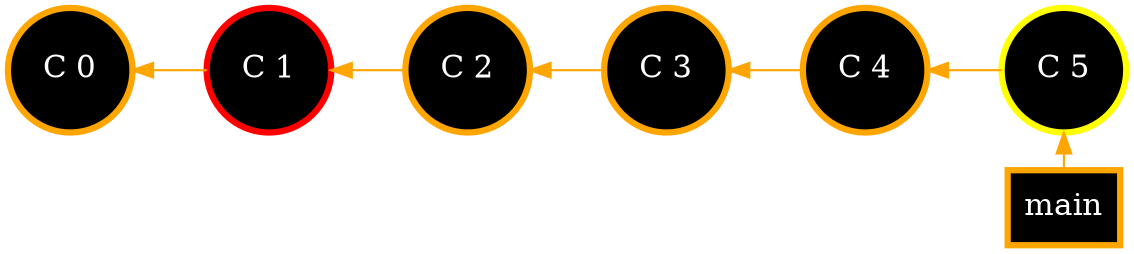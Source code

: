 digraph git_merge_fast_fwd {
    rankdir=LR
    bgcolor=transparent

    node[width=0.3, shape=rect, fontsize=15.0, style="bold,filled", fillcolor=black, fontcolor=white, color=orange, penwidth=3]
    edge[color=orange, dir=back]

    main [label="main"]

    node[shape=circle, fontsize=15.0, style=filled, fillcolor=black, fontcolor=white, color=orange]

    c_0 [label="C 0"]
    c_1 [label="C 1", color=red]
    c_2 [label="C 2"]
    c_3 [label="C 3"]
    c_4 [label="C 4"]
    c_5 [label="C 5", color=yellow]

    // Connect all nodes in a chain to enforce horizontal layout
    c_0 -> c_1 -> c_2 -> c_3 -> c_4 -> c_5 -> main

    {rank=same; c_5 main}
}
